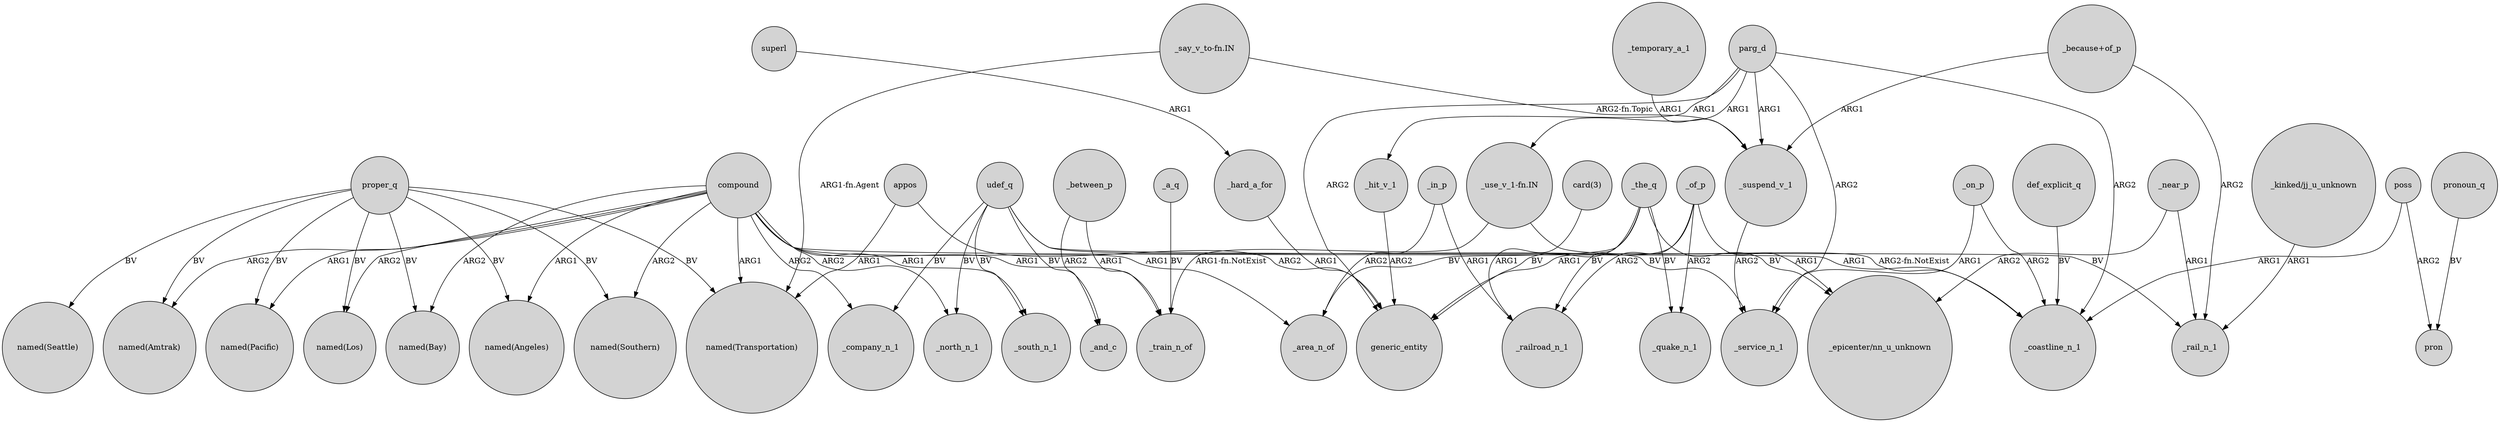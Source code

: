 digraph {
	node [shape=circle style=filled]
	compound -> "named(Transportation)" [label=ARG1]
	_the_q -> generic_entity [label=BV]
	_between_p -> _train_n_of [label=ARG1]
	parg_d -> _coastline_n_1 [label=ARG2]
	proper_q -> "named(Transportation)" [label=BV]
	def_explicit_q -> _coastline_n_1 [label=BV]
	superl -> _hard_a_for [label=ARG1]
	_in_p -> _railroad_n_1 [label=ARG1]
	proper_q -> "named(Bay)" [label=BV]
	"_say_v_to-fn.IN" -> "named(Transportation)" [label="ARG1-fn.Agent"]
	_on_p -> _service_n_1 [label=ARG1]
	poss -> pron [label=ARG2]
	_the_q -> _quake_n_1 [label=BV]
	_the_q -> _railroad_n_1 [label=BV]
	compound -> "named(Los)" [label=ARG2]
	parg_d -> generic_entity [label=ARG2]
	proper_q -> "named(Los)" [label=BV]
	compound -> _company_n_1 [label=ARG2]
	compound -> "named(Southern)" [label=ARG2]
	"_say_v_to-fn.IN" -> _suspend_v_1 [label="ARG2-fn.Topic"]
	parg_d -> _service_n_1 [label=ARG2]
	_suspend_v_1 -> _service_n_1 [label=ARG2]
	proper_q -> "named(Seattle)" [label=BV]
	_near_p -> "_epicenter/nn_u_unknown" [label=ARG2]
	appos -> generic_entity [label=ARG2]
	"_use_v_1-fn.IN" -> _train_n_of [label="ARG1-fn.NotExist"]
	udef_q -> _north_n_1 [label=BV]
	compound -> "named(Angeles)" [label=ARG1]
	udef_q -> _rail_n_1 [label=BV]
	_hit_v_1 -> generic_entity [label=ARG2]
	"_kinked/jj_u_unknown" -> _rail_n_1 [label=ARG1]
	_the_q -> "_epicenter/nn_u_unknown" [label=BV]
	pronoun_q -> pron [label=BV]
	proper_q -> "named(Southern)" [label=BV]
	"_use_v_1-fn.IN" -> _coastline_n_1 [label="ARG2-fn.NotExist"]
	"_because+of_p" -> _suspend_v_1 [label=ARG1]
	udef_q -> _service_n_1 [label=BV]
	compound -> _train_n_of [label=ARG1]
	parg_d -> _suspend_v_1 [label=ARG1]
	parg_d -> "_use_v_1-fn.IN" [label=ARG1]
	_between_p -> _and_c [label=ARG2]
	_of_p -> _quake_n_1 [label=ARG2]
	appos -> "named(Transportation)" [label=ARG1]
	_on_p -> _coastline_n_1 [label=ARG2]
	_the_q -> _area_n_of [label=BV]
	_hard_a_for -> generic_entity [label=ARG1]
	_temporary_a_1 -> _suspend_v_1 [label=ARG1]
	_of_p -> "_epicenter/nn_u_unknown" [label=ARG1]
	compound -> "named(Bay)" [label=ARG2]
	proper_q -> "named(Amtrak)" [label=BV]
	udef_q -> _south_n_1 [label=BV]
	"_because+of_p" -> _rail_n_1 [label=ARG2]
	_in_p -> _area_n_of [label=ARG2]
	_near_p -> _rail_n_1 [label=ARG1]
	_of_p -> _railroad_n_1 [label=ARG2]
	compound -> _coastline_n_1 [label=ARG1]
	proper_q -> "named(Angeles)" [label=BV]
	_a_q -> _train_n_of [label=BV]
	"card(3)" -> _railroad_n_1 [label=ARG1]
	poss -> _coastline_n_1 [label=ARG1]
	compound -> _north_n_1 [label=ARG2]
	compound -> "named(Pacific)" [label=ARG1]
	udef_q -> _and_c [label=BV]
	compound -> _area_n_of [label=ARG1]
	parg_d -> _hit_v_1 [label=ARG1]
	proper_q -> "named(Pacific)" [label=BV]
	udef_q -> _company_n_1 [label=BV]
	_of_p -> generic_entity [label=ARG1]
	compound -> _south_n_1 [label=ARG1]
	compound -> "named(Amtrak)" [label=ARG2]
}
